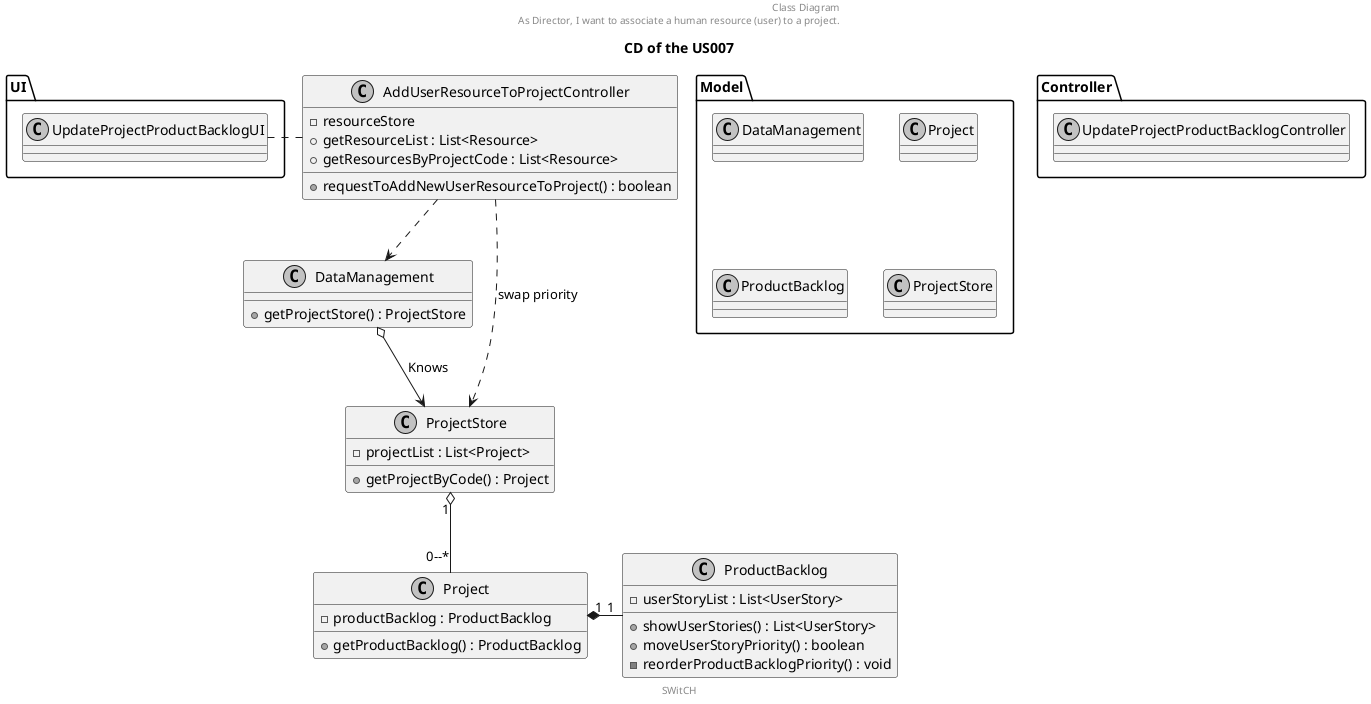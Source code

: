 @startuml
'https://plantuml.com/class-diagram

skinparam monochrome true

title CD of the US007
center header
Class Diagram
As Director, I want to associate a human resource (user) to a project.
endheader
center footer SWitCH

package UI{
    class UpdateProjectProductBacklogUI
}

package Controller{
    class UpdateProjectProductBacklogController
}

package Model{
    class DataManagement
    class Project
    class ProductBacklog
    class ProjectStore
}



class AddUserResourceToProjectController  {
- resourceStore
+ requestToAddNewUserResourceToProject() : boolean
+ getResourceList : List<Resource>
+ getResourcesByProjectCode : List<Resource>
}

class DataManagement {
+ getProjectStore() : ProjectStore
}

class ProjectStore{
- projectList : List<Project>
+ getProjectByCode() : Project
}

class Project{
- productBacklog : ProductBacklog
+ getProductBacklog() : ProductBacklog
}

class ProductBacklog{
- userStoryList : List<UserStory>
+ showUserStories() : List<UserStory>
+ moveUserStoryPriority() : boolean
- reorderProductBacklogPriority() : void
}

UpdateProjectProductBacklogUI .r. AddUserResourceToProjectController

AddUserResourceToProjectController ..> DataManagement
DataManagement o-->  ProjectStore : Knows
ProjectStore "1" o-- "0--*" Project
Project "1" *-r- "1" ProductBacklog

AddUserResourceToProjectController  ..>  ProjectStore :  swap priority
@enduml